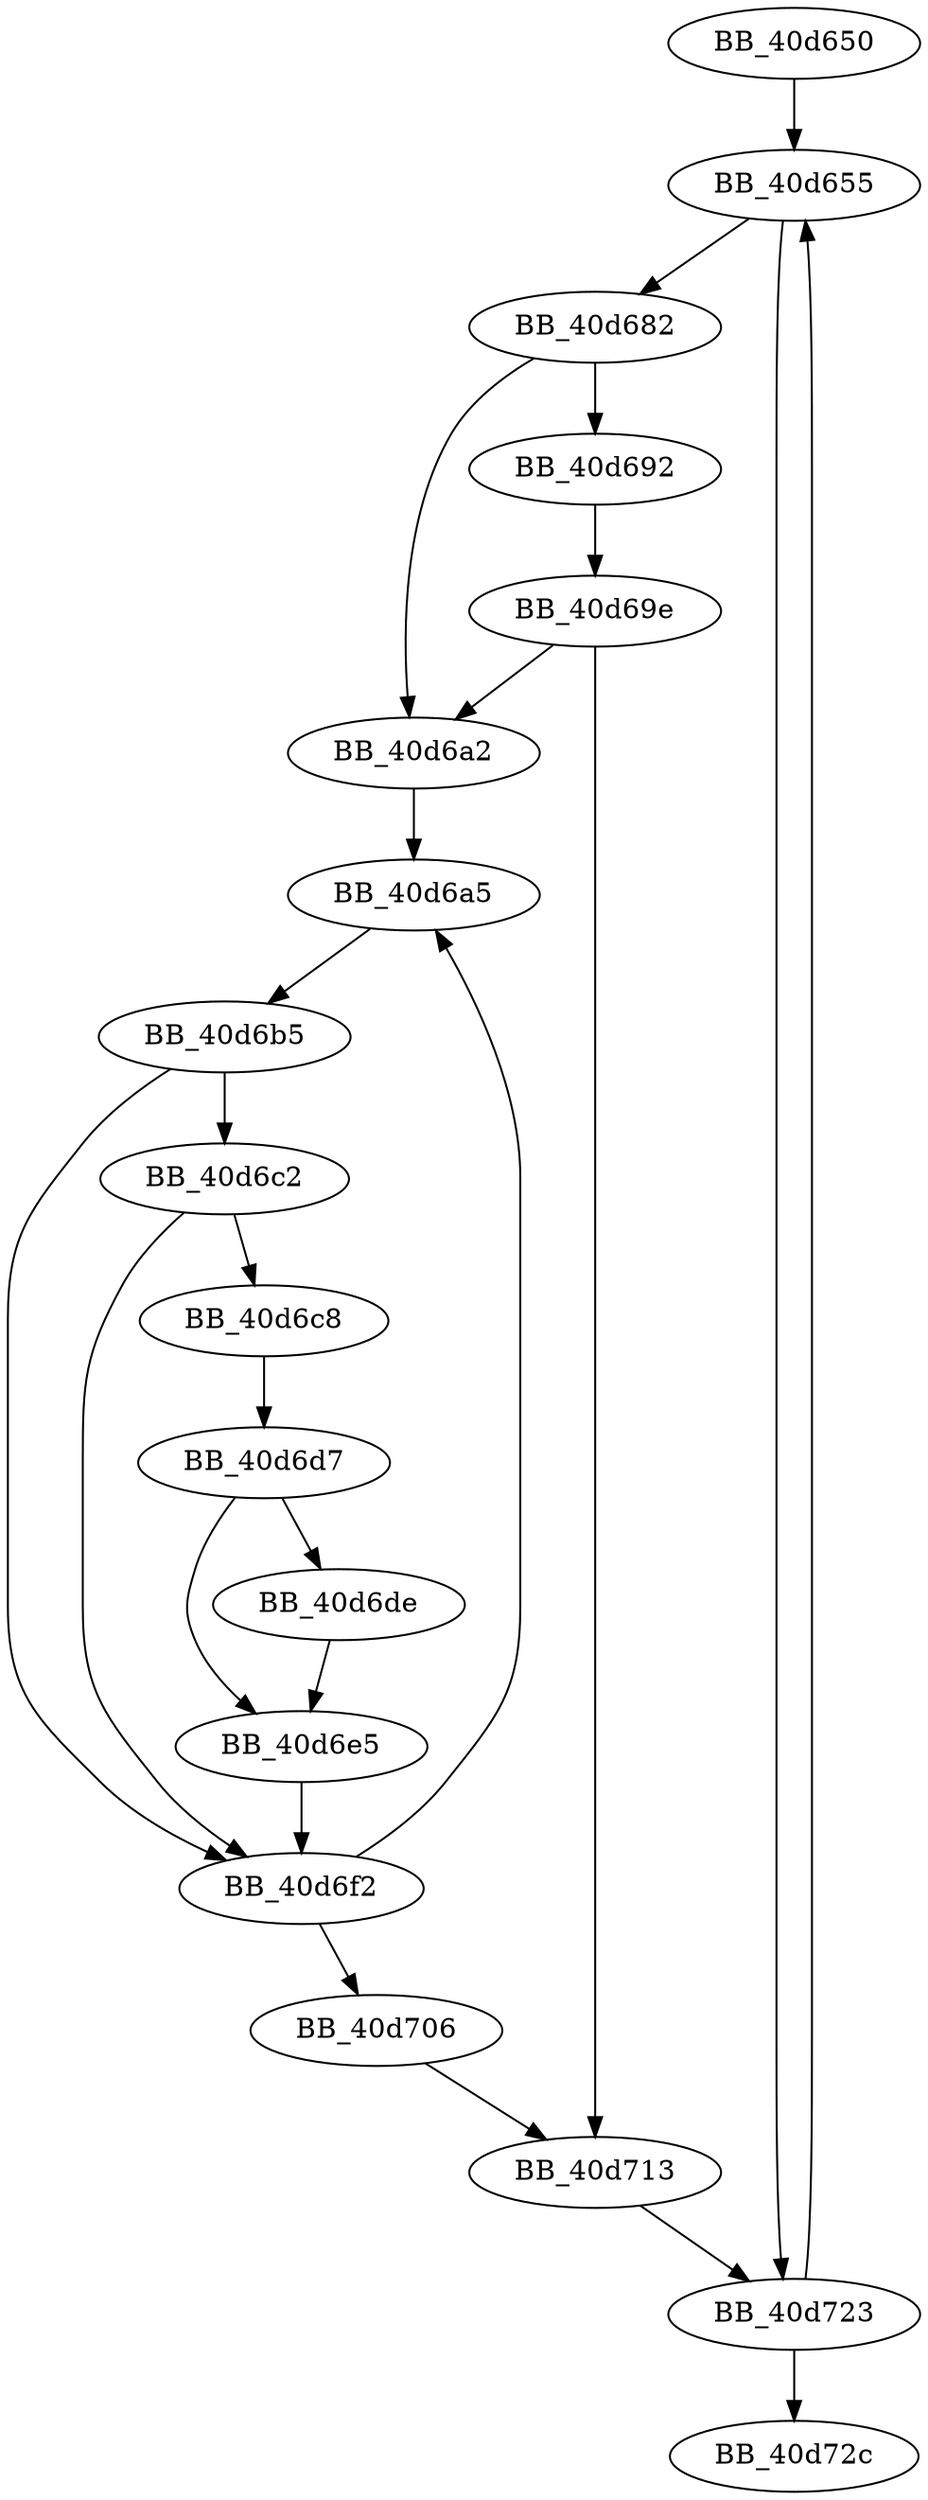 DiGraph sub_40D650{
BB_40d650->BB_40d655
BB_40d655->BB_40d682
BB_40d655->BB_40d723
BB_40d682->BB_40d692
BB_40d682->BB_40d6a2
BB_40d692->BB_40d69e
BB_40d69e->BB_40d6a2
BB_40d69e->BB_40d713
BB_40d6a2->BB_40d6a5
BB_40d6a5->BB_40d6b5
BB_40d6b5->BB_40d6c2
BB_40d6b5->BB_40d6f2
BB_40d6c2->BB_40d6c8
BB_40d6c2->BB_40d6f2
BB_40d6c8->BB_40d6d7
BB_40d6d7->BB_40d6de
BB_40d6d7->BB_40d6e5
BB_40d6de->BB_40d6e5
BB_40d6e5->BB_40d6f2
BB_40d6f2->BB_40d6a5
BB_40d6f2->BB_40d706
BB_40d706->BB_40d713
BB_40d713->BB_40d723
BB_40d723->BB_40d655
BB_40d723->BB_40d72c
}
